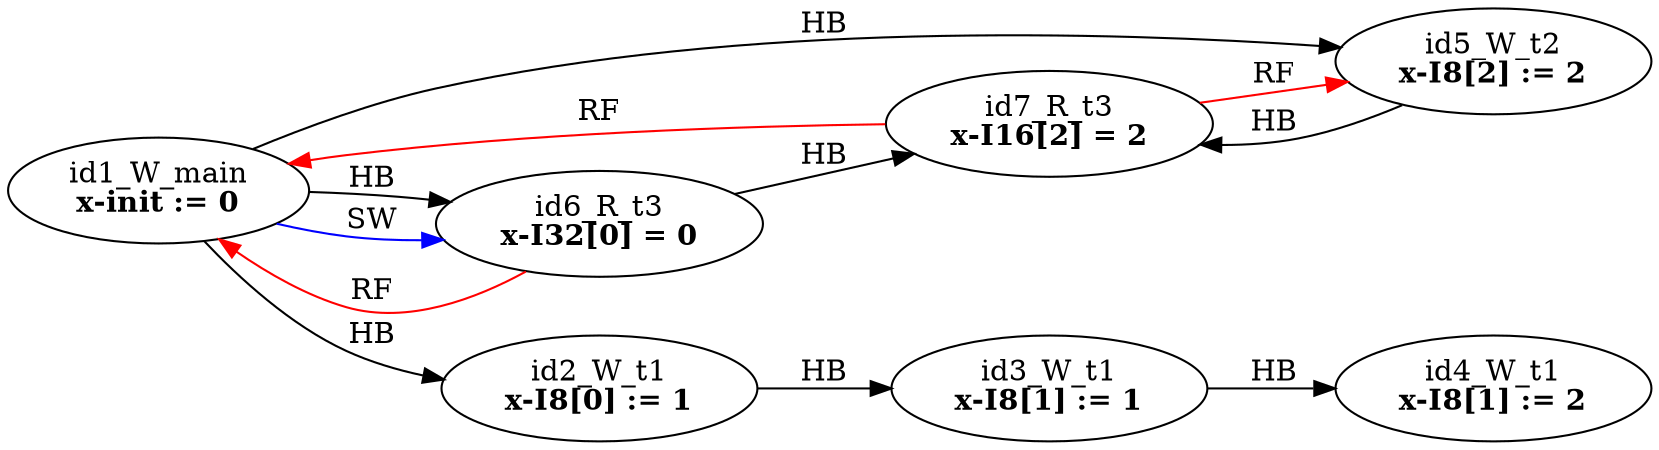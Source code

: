digraph memory_model {
rankdir=LR;
splines=true; esep=0.5;
id2_W_t1 -> id3_W_t1 [label = "HB", color="black"];
id3_W_t1 -> id4_W_t1 [label = "HB", color="black"];
id6_R_t3 -> id7_R_t3 [label = "HB", color="black"];
id1_W_main -> id2_W_t1 [label = "HB", color="black"];
id1_W_main -> id5_W_t2 [label = "HB", color="black"];
id1_W_main -> id6_R_t3 [label = "HB", color="black"];
id5_W_t2 -> id7_R_t3 [label = "HB", color="black"];
id6_R_t3 -> id1_W_main [label = "RF", color="red"];
id7_R_t3 -> id1_W_main [label = "RF", color="red"];
id7_R_t3 -> id5_W_t2 [label = "RF", color="red"];
id1_W_main -> id6_R_t3 [label = "SW", color="blue"];
id1_W_main [label=<id1_W_main<br/><B>x-init := 0</B>>, pos="5.0,6!"]
id2_W_t1 [label=<id2_W_t1<br/><B>x-I8[0] := 1</B>>, pos="0,4!"]
id3_W_t1 [label=<id3_W_t1<br/><B>x-I8[1] := 1</B>>, pos="0,2!"]
id4_W_t1 [label=<id4_W_t1<br/><B>x-I8[1] := 2</B>>, pos="0,0!"]
id5_W_t2 [label=<id5_W_t2<br/><B>x-I8[2] := 2</B>>, pos="5,4!"]
id6_R_t3 [label=<id6_R_t3<br/><B>x-I32[0] = 0</B>>, pos="10,4!"]
id7_R_t3 [label=<id7_R_t3<br/><B>x-I16[2] = 2</B>>, pos="10,2!"]
}